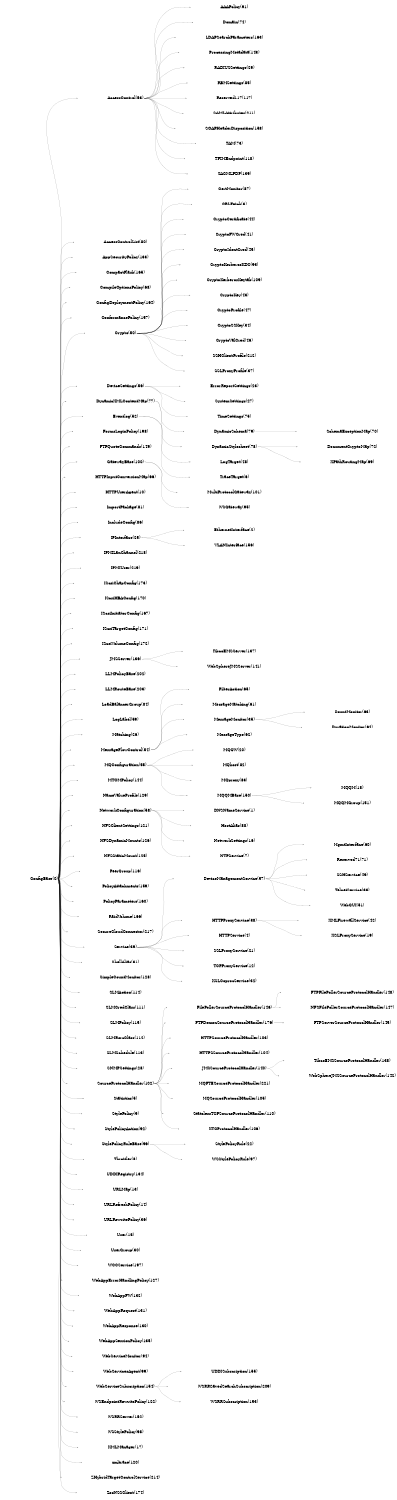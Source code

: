 
		digraph G {
		size="7,10";
		rankdir=LR;
		node [shape=none,fontsize=50];
		concentrate=true;
		
			"
			ConfigBase(0)
			"
		
		->
		
			"
			AccessControl(53)
			"
		
		[tailport=e,headport=w];
		
			"
			AccessControl(53)
			"
		
		->
		
			"
			AAAPolicy(91)
			"
		
		[tailport=e,headport=w];
		
			"
			AccessControl(53)
			"
		
		->
		
			"
			Domain(74)
			"
		
		[tailport=e,headport=w];
		
			"
			AccessControl(53)
			"
		
		->
		
			"
			LDAPSearchParameters(163)
			"
		
		[tailport=e,headport=w];
		
			"
			AccessControl(53)
			"
		
		->
		
			"
			ProcessingMetadata(143)
			"
		
		[tailport=e,headport=w];
		
			"
			AccessControl(53)
			"
		
		->
		
			"
			RADIUSSettings(29)
			"
		
		[tailport=e,headport=w];
		
			"
			AccessControl(53)
			"
		
		->
		
			"
			RBMSettings(85)
			"
		
		[tailport=e,headport=w];
		
			"
			AccessControl(53)
			"
		
		->
		
			"
			Reserved117(117)
			"
		
		[tailport=e,headport=w];
		
			"
			AccessControl(53)
			"
		
		->
		
			"
			SAMLAttributes(211)
			"
		
		[tailport=e,headport=w];
		
			"
			AccessControl(53)
			"
		
		->
		
			"
			SOAPHeaderDisposition(158)
			"
		
		[tailport=e,headport=w];
		
			"
			AccessControl(53)
			"
		
		->
		
			"
			TAM(73)
			"
		
		[tailport=e,headport=w];
		
			"
			AccessControl(53)
			"
		
		->
		
			"
			TFIMEndpoint(118)
			"
		
		[tailport=e,headport=w];
		
			"
			AccessControl(53)
			"
		
		->
		
			"
			XACMLPDP(139)
			"
		
		[tailport=e,headport=w];
		
			"
			ConfigBase(0)
			"
		
		->
		
			"
			AccessControlList(80)
			"
		
		[tailport=e,headport=w];
		
			"
			ConfigBase(0)
			"
		
		->
		
			"
			AppSecurityPolicy(133)
			"
		
		[tailport=e,headport=w];
		
			"
			ConfigBase(0)
			"
		
		->
		
			"
			CompactFlash(165)
			"
		
		[tailport=e,headport=w];
		
			"
			ConfigBase(0)
			"
		
		->
		
			"
			CompileOptionsPolicy(68)
			"
		
		[tailport=e,headport=w];
		
			"
			ConfigBase(0)
			"
		
		->
		
			"
			ConfigDeploymentPolicy(164)
			"
		
		[tailport=e,headport=w];
		
			"
			ConfigBase(0)
			"
		
		->
		
			"
			ConformancePolicy(157)
			"
		
		[tailport=e,headport=w];
		
			"
			ConfigBase(0)
			"
		
		->
		
			"
			Crypto(50)
			"
		
		[tailport=e,headport=w];
		
			"
			Crypto(50)
			"
		
		->
		
			"
			CertMonitor(87)
			"
		
		[tailport=e,headport=w];
		
			"
			Crypto(50)
			"
		
		->
		
			"
			CRLFetch(3)
			"
		
		[tailport=e,headport=w];
		
			"
			Crypto(50)
			"
		
		->
		
			"
			CryptoCertificate(44)
			"
		
		[tailport=e,headport=w];
		
			"
			Crypto(50)
			"
		
		->
		
			"
			CryptoFWCred(41)
			"
		
		[tailport=e,headport=w];
		
			"
			Crypto(50)
			"
		
		->
		
			"
			CryptoIdentCred(45)
			"
		
		[tailport=e,headport=w];
		
			"
			Crypto(50)
			"
		
		->
		
			"
			CryptoKerberosKDC(93)
			"
		
		[tailport=e,headport=w];
		
			"
			Crypto(50)
			"
		
		->
		
			"
			CryptoKerberosKeytab(109)
			"
		
		[tailport=e,headport=w];
		
			"
			Crypto(50)
			"
		
		->
		
			"
			CryptoKey(43)
			"
		
		[tailport=e,headport=w];
		
			"
			Crypto(50)
			"
		
		->
		
			"
			CryptoProfile(47)
			"
		
		[tailport=e,headport=w];
		
			"
			Crypto(50)
			"
		
		->
		
			"
			CryptoSSKey(34)
			"
		
		[tailport=e,headport=w];
		
			"
			Crypto(50)
			"
		
		->
		
			"
			CryptoValCred(46)
			"
		
		[tailport=e,headport=w];
		
			"
			Crypto(50)
			"
		
		->
		
			"
			SSHClientProfile(212)
			"
		
		[tailport=e,headport=w];
		
			"
			Crypto(50)
			"
		
		->
		
			"
			SSLProxyProfile(37)
			"
		
		[tailport=e,headport=w];
		
			"
			ConfigBase(0)
			"
		
		->
		
			"
			DeviceSettings(56)
			"
		
		[tailport=e,headport=w];
		
			"
			DeviceSettings(56)
			"
		
		->
		
			"
			ErrorReportSettings(23)
			"
		
		[tailport=e,headport=w];
		
			"
			DeviceSettings(56)
			"
		
		->
		
			"
			SystemSettings(27)
			"
		
		[tailport=e,headport=w];
		
			"
			DeviceSettings(56)
			"
		
		->
		
			"
			TimeSettings(75)
			"
		
		[tailport=e,headport=w];
		
			"
			ConfigBase(0)
			"
		
		->
		
			"
			DynamicXMLContentMap(77)
			"
		
		[tailport=e,headport=w];
		
			"
			DynamicXMLContentMap(77)
			"
		
		->
		
			"
			DynamicSchema(79)
			"
		
		[tailport=e,headport=w];
		
			"
			DynamicSchema(79)
			"
		
		->
		
			"
			SchemaExceptionMap(70)
			"
		
		[tailport=e,headport=w];
		
			"
			DynamicXMLContentMap(77)
			"
		
		->
		
			"
			DynamicStylesheet(78)
			"
		
		[tailport=e,headport=w];
		
			"
			DynamicStylesheet(78)
			"
		
		->
		
			"
			DocumentCryptoMap(72)
			"
		
		[tailport=e,headport=w];
		
			"
			DynamicStylesheet(78)
			"
		
		->
		
			"
			XPathRoutingMap(69)
			"
		
		[tailport=e,headport=w];
		
			"
			ConfigBase(0)
			"
		
		->
		
			"
			Eventlog(52)
			"
		
		[tailport=e,headport=w];
		
			"
			Eventlog(52)
			"
		
		->
		
			"
			LogTarget(48)
			"
		
		[tailport=e,headport=w];
		
			"
			Eventlog(52)
			"
		
		->
		
			"
			TraceTarget(6)
			"
		
		[tailport=e,headport=w];
		
			"
			ConfigBase(0)
			"
		
		->
		
			"
			FormsLoginPolicy(198)
			"
		
		[tailport=e,headport=w];
		
			"
			ConfigBase(0)
			"
		
		->
		
			"
			FTPQuoteCommands(149)
			"
		
		[tailport=e,headport=w];
		
			"
			ConfigBase(0)
			"
		
		->
		
			"
			GatewayBase(100)
			"
		
		[tailport=e,headport=w];
		
			"
			GatewayBase(100)
			"
		
		->
		
			"
			MultiProtocolGateway(101)
			"
		
		[tailport=e,headport=w];
		
			"
			GatewayBase(100)
			"
		
		->
		
			"
			WSGateway(95)
			"
		
		[tailport=e,headport=w];
		
			"
			ConfigBase(0)
			"
		
		->
		
			"
			HTTPInputConversionMap(66)
			"
		
		[tailport=e,headport=w];
		
			"
			ConfigBase(0)
			"
		
		->
		
			"
			HTTPUserAgent(10)
			"
		
		[tailport=e,headport=w];
		
			"
			ConfigBase(0)
			"
		
		->
		
			"
			ImportPackage(81)
			"
		
		[tailport=e,headport=w];
		
			"
			ConfigBase(0)
			"
		
		->
		
			"
			IncludeConfig(86)
			"
		
		[tailport=e,headport=w];
		
			"
			ConfigBase(0)
			"
		
		->
		
			"
			IPInterface(25)
			"
		
		[tailport=e,headport=w];
		
			"
			IPInterface(25)
			"
		
		->
		
			"
			EthernetInterface(2)
			"
		
		[tailport=e,headport=w];
		
			"
			IPInterface(25)
			"
		
		->
		
			"
			VLANInterface(156)
			"
		
		[tailport=e,headport=w];
		
			"
			ConfigBase(0)
			"
		
		->
		
			"
			IPMILanChannel(218)
			"
		
		[tailport=e,headport=w];
		
			"
			ConfigBase(0)
			"
		
		->
		
			"
			IPMIUser(219)
			"
		
		[tailport=e,headport=w];
		
			"
			ConfigBase(0)
			"
		
		->
		
			"
			IScsiChapConfig(173)
			"
		
		[tailport=e,headport=w];
		
			"
			ConfigBase(0)
			"
		
		->
		
			"
			IScsiHBAConfig(170)
			"
		
		[tailport=e,headport=w];
		
			"
			ConfigBase(0)
			"
		
		->
		
			"
			IScsiInitiatorConfig(167)
			"
		
		[tailport=e,headport=w];
		
			"
			ConfigBase(0)
			"
		
		->
		
			"
			IScsiTargetConfig(171)
			"
		
		[tailport=e,headport=w];
		
			"
			ConfigBase(0)
			"
		
		->
		
			"
			IScsiVolumeConfig(172)
			"
		
		[tailport=e,headport=w];
		
			"
			ConfigBase(0)
			"
		
		->
		
			"
			JMSServer(136)
			"
		
		[tailport=e,headport=w];
		
			"
			JMSServer(136)
			"
		
		->
		
			"
			TibcoEMSServer(137)
			"
		
		[tailport=e,headport=w];
		
			"
			JMSServer(136)
			"
		
		->
		
			"
			WebSphereJMSServer(141)
			"
		
		[tailport=e,headport=w];
		
			"
			ConfigBase(0)
			"
		
		->
		
			"
			LLMPolicyBase(202)
			"
		
		[tailport=e,headport=w];
		
			"
			ConfigBase(0)
			"
		
		->
		
			"
			LLMRouteBase(203)
			"
		
		[tailport=e,headport=w];
		
			"
			ConfigBase(0)
			"
		
		->
		
			"
			LoadBalancerGroup(84)
			"
		
		[tailport=e,headport=w];
		
			"
			ConfigBase(0)
			"
		
		->
		
			"
			LogLabel(59)
			"
		
		[tailport=e,headport=w];
		
			"
			ConfigBase(0)
			"
		
		->
		
			"
			Matching(26)
			"
		
		[tailport=e,headport=w];
		
			"
			ConfigBase(0)
			"
		
		->
		
			"
			MessageFlowControl(54)
			"
		
		[tailport=e,headport=w];
		
			"
			MessageFlowControl(54)
			"
		
		->
		
			"
			FilterAction(65)
			"
		
		[tailport=e,headport=w];
		
			"
			MessageFlowControl(54)
			"
		
		->
		
			"
			MessageMatching(61)
			"
		
		[tailport=e,headport=w];
		
			"
			MessageFlowControl(54)
			"
		
		->
		
			"
			MessageMonitor(35)
			"
		
		[tailport=e,headport=w];
		
			"
			MessageMonitor(35)
			"
		
		->
		
			"
			CountMonitor(63)
			"
		
		[tailport=e,headport=w];
		
			"
			MessageMonitor(35)
			"
		
		->
		
			"
			DurationMonitor(64)
			"
		
		[tailport=e,headport=w];
		
			"
			MessageFlowControl(54)
			"
		
		->
		
			"
			MessageType(62)
			"
		
		[tailport=e,headport=w];
		
			"
			ConfigBase(0)
			"
		
		->
		
			"
			MQConfiguration(55)
			"
		
		[tailport=e,headport=w];
		
			"
			MQConfiguration(55)
			"
		
		->
		
			"
			MQGW(20)
			"
		
		[tailport=e,headport=w];
		
			"
			MQConfiguration(55)
			"
		
		->
		
			"
			MQhost(82)
			"
		
		[tailport=e,headport=w];
		
			"
			MQConfiguration(55)
			"
		
		->
		
			"
			MQproxy(83)
			"
		
		[tailport=e,headport=w];
		
			"
			MQConfiguration(55)
			"
		
		->
		
			"
			MQQMBase(150)
			"
		
		[tailport=e,headport=w];
		
			"
			MQQMBase(150)
			"
		
		->
		
			"
			MQQM(18)
			"
		
		[tailport=e,headport=w];
		
			"
			MQQMBase(150)
			"
		
		->
		
			"
			MQQMGroup(151)
			"
		
		[tailport=e,headport=w];
		
			"
			ConfigBase(0)
			"
		
		->
		
			"
			MTOMPolicy(144)
			"
		
		[tailport=e,headport=w];
		
			"
			ConfigBase(0)
			"
		
		->
		
			"
			NameValueProfile(129)
			"
		
		[tailport=e,headport=w];
		
			"
			ConfigBase(0)
			"
		
		->
		
			"
			NetworkConfiguration(58)
			"
		
		[tailport=e,headport=w];
		
			"
			NetworkConfiguration(58)
			"
		
		->
		
			"
			DNSNameService(1)
			"
		
		[tailport=e,headport=w];
		
			"
			NetworkConfiguration(58)
			"
		
		->
		
			"
			HostAlias(88)
			"
		
		[tailport=e,headport=w];
		
			"
			NetworkConfiguration(58)
			"
		
		->
		
			"
			NetworkSettings(16)
			"
		
		[tailport=e,headport=w];
		
			"
			NetworkConfiguration(58)
			"
		
		->
		
			"
			NTPService(7)
			"
		
		[tailport=e,headport=w];
		
			"
			ConfigBase(0)
			"
		
		->
		
			"
			NFSClientSettings(121)
			"
		
		[tailport=e,headport=w];
		
			"
			ConfigBase(0)
			"
		
		->
		
			"
			NFSDynamicMounts(126)
			"
		
		[tailport=e,headport=w];
		
			"
			ConfigBase(0)
			"
		
		->
		
			"
			NFSStaticMount(125)
			"
		
		[tailport=e,headport=w];
		
			"
			ConfigBase(0)
			"
		
		->
		
			"
			PeerGroup(116)
			"
		
		[tailport=e,headport=w];
		
			"
			ConfigBase(0)
			"
		
		->
		
			"
			PolicyAttachments(159)
			"
		
		[tailport=e,headport=w];
		
			"
			ConfigBase(0)
			"
		
		->
		
			"
			PolicyParameters(160)
			"
		
		[tailport=e,headport=w];
		
			"
			ConfigBase(0)
			"
		
		->
		
			"
			RaidVolume(166)
			"
		
		[tailport=e,headport=w];
		
			"
			ConfigBase(0)
			"
		
		->
		
			"
			SecureCloudConnector(217)
			"
		
		[tailport=e,headport=w];
		
			"
			ConfigBase(0)
			"
		
		->
		
			"
			Service(39)
			"
		
		[tailport=e,headport=w];
		
			"
			Service(39)
			"
		
		->
		
			"
			DeviceManagementService(57)
			"
		
		[tailport=e,headport=w];
		
			"
			DeviceManagementService(57)
			"
		
		->
		
			"
			MgmtInterface(60)
			"
		
		[tailport=e,headport=w];
		
			"
			DeviceManagementService(57)
			"
		
		->
		
			"
			Reserved71(71)
			"
		
		[tailport=e,headport=w];
		
			"
			DeviceManagementService(57)
			"
		
		->
		
			"
			SSHService(49)
			"
		
		[tailport=e,headport=w];
		
			"
			DeviceManagementService(57)
			"
		
		->
		
			"
			TelnetService(33)
			"
		
		[tailport=e,headport=w];
		
			"
			DeviceManagementService(57)
			"
		
		->
		
			"
			WebGUI(51)
			"
		
		[tailport=e,headport=w];
		
			"
			Service(39)
			"
		
		->
		
			"
			HTTPProxyService(38)
			"
		
		[tailport=e,headport=w];
		
			"
			HTTPProxyService(38)
			"
		
		->
		
			"
			XMLFirewallService(42)
			"
		
		[tailport=e,headport=w];
		
			"
			HTTPProxyService(38)
			"
		
		->
		
			"
			XSLProxyService(19)
			"
		
		[tailport=e,headport=w];
		
			"
			Service(39)
			"
		
		->
		
			"
			HTTPService(4)
			"
		
		[tailport=e,headport=w];
		
			"
			Service(39)
			"
		
		->
		
			"
			SSLProxyService(21)
			"
		
		[tailport=e,headport=w];
		
			"
			Service(39)
			"
		
		->
		
			"
			TCPProxyService(12)
			"
		
		[tailport=e,headport=w];
		
			"
			Service(39)
			"
		
		->
		
			"
			XSLCoprocService(32)
			"
		
		[tailport=e,headport=w];
		
			"
			ConfigBase(0)
			"
		
		->
		
			"
			ShellAlias(31)
			"
		
		[tailport=e,headport=w];
		
			"
			ConfigBase(0)
			"
		
		->
		
			"
			SimpleCountMonitor(128)
			"
		
		[tailport=e,headport=w];
		
			"
			ConfigBase(0)
			"
		
		->
		
			"
			SLMAction(114)
			"
		
		[tailport=e,headport=w];
		
			"
			ConfigBase(0)
			"
		
		->
		
			"
			SLMCredClass(111)
			"
		
		[tailport=e,headport=w];
		
			"
			ConfigBase(0)
			"
		
		->
		
			"
			SLMPolicy(115)
			"
		
		[tailport=e,headport=w];
		
			"
			ConfigBase(0)
			"
		
		->
		
			"
			SLMRsrcClass(112)
			"
		
		[tailport=e,headport=w];
		
			"
			ConfigBase(0)
			"
		
		->
		
			"
			SLMSchedule(113)
			"
		
		[tailport=e,headport=w];
		
			"
			ConfigBase(0)
			"
		
		->
		
			"
			SNMPSettings(28)
			"
		
		[tailport=e,headport=w];
		
			"
			ConfigBase(0)
			"
		
		->
		
			"
			SourceProtocolHandler(102)
			"
		
		[tailport=e,headport=w];
		
			"
			SourceProtocolHandler(102)
			"
		
		->
		
			"
			FilePollerSourceProtocolHandler(146)
			"
		
		[tailport=e,headport=w];
		
			"
			FilePollerSourceProtocolHandler(146)
			"
		
		->
		
			"
			FTPFilePollerSourceProtocolHandler(148)
			"
		
		[tailport=e,headport=w];
		
			"
			FilePollerSourceProtocolHandler(146)
			"
		
		->
		
			"
			NFSFilePollerSourceProtocolHandler(147)
			"
		
		[tailport=e,headport=w];
		
			"
			SourceProtocolHandler(102)
			"
		
		->
		
			"
			FTPDemonSourceProtocolHandler(176)
			"
		
		[tailport=e,headport=w];
		
			"
			FTPDemonSourceProtocolHandler(176)
			"
		
		->
		
			"
			FTPServerSourceProtocolHandler(145)
			"
		
		[tailport=e,headport=w];
		
			"
			SourceProtocolHandler(102)
			"
		
		->
		
			"
			HTTPSourceProtocolHandler(103)
			"
		
		[tailport=e,headport=w];
		
			"
			SourceProtocolHandler(102)
			"
		
		->
		
			"
			HTTPSSourceProtocolHandler(104)
			"
		
		[tailport=e,headport=w];
		
			"
			SourceProtocolHandler(102)
			"
		
		->
		
			"
			JMSSourceProtocolHandler(140)
			"
		
		[tailport=e,headport=w];
		
			"
			JMSSourceProtocolHandler(140)
			"
		
		->
		
			"
			TibcoEMSSourceProtocolHandler(138)
			"
		
		[tailport=e,headport=w];
		
			"
			JMSSourceProtocolHandler(140)
			"
		
		->
		
			"
			WebSphereJMSSourceProtocolHandler(142)
			"
		
		[tailport=e,headport=w];
		
			"
			SourceProtocolHandler(102)
			"
		
		->
		
			"
			MQFTESourceProtocolHandler(221)
			"
		
		[tailport=e,headport=w];
		
			"
			SourceProtocolHandler(102)
			"
		
		->
		
			"
			MQSourceProtocolHandler(105)
			"
		
		[tailport=e,headport=w];
		
			"
			SourceProtocolHandler(102)
			"
		
		->
		
			"
			StatelessTCPSourceProtocolHandler(110)
			"
		
		[tailport=e,headport=w];
		
			"
			SourceProtocolHandler(102)
			"
		
		->
		
			"
			XTCProtocolHandler(106)
			"
		
		[tailport=e,headport=w];
		
			"
			ConfigBase(0)
			"
		
		->
		
			"
			Statistics(5)
			"
		
		[tailport=e,headport=w];
		
			"
			ConfigBase(0)
			"
		
		->
		
			"
			StylePolicy(9)
			"
		
		[tailport=e,headport=w];
		
			"
			ConfigBase(0)
			"
		
		->
		
			"
			StylePolicyAction(92)
			"
		
		[tailport=e,headport=w];
		
			"
			ConfigBase(0)
			"
		
		->
		
			"
			StylePolicyRuleBase(96)
			"
		
		[tailport=e,headport=w];
		
			"
			StylePolicyRuleBase(96)
			"
		
		->
		
			"
			StylePolicyRule(22)
			"
		
		[tailport=e,headport=w];
		
			"
			StylePolicyRuleBase(96)
			"
		
		->
		
			"
			WSStylePolicyRule(97)
			"
		
		[tailport=e,headport=w];
		
			"
			ConfigBase(0)
			"
		
		->
		
			"
			Throttler(8)
			"
		
		[tailport=e,headport=w];
		
			"
			ConfigBase(0)
			"
		
		->
		
			"
			UDDIRegistry(134)
			"
		
		[tailport=e,headport=w];
		
			"
			ConfigBase(0)
			"
		
		->
		
			"
			URLMap(13)
			"
		
		[tailport=e,headport=w];
		
			"
			ConfigBase(0)
			"
		
		->
		
			"
			URLRefreshPolicy(14)
			"
		
		[tailport=e,headport=w];
		
			"
			ConfigBase(0)
			"
		
		->
		
			"
			URLRewritePolicy(36)
			"
		
		[tailport=e,headport=w];
		
			"
			ConfigBase(0)
			"
		
		->
		
			"
			User(15)
			"
		
		[tailport=e,headport=w];
		
			"
			ConfigBase(0)
			"
		
		->
		
			"
			UserGroup(30)
			"
		
		[tailport=e,headport=w];
		
			"
			ConfigBase(0)
			"
		
		->
		
			"
			WCCService(197)
			"
		
		[tailport=e,headport=w];
		
			"
			ConfigBase(0)
			"
		
		->
		
			"
			WebAppErrorHandlingPolicy(127)
			"
		
		[tailport=e,headport=w];
		
			"
			ConfigBase(0)
			"
		
		->
		
			"
			WebAppFW(132)
			"
		
		[tailport=e,headport=w];
		
			"
			ConfigBase(0)
			"
		
		->
		
			"
			WebAppRequest(131)
			"
		
		[tailport=e,headport=w];
		
			"
			ConfigBase(0)
			"
		
		->
		
			"
			WebAppResponse(130)
			"
		
		[tailport=e,headport=w];
		
			"
			ConfigBase(0)
			"
		
		->
		
			"
			WebAppSessionPolicy(135)
			"
		
		[tailport=e,headport=w];
		
			"
			ConfigBase(0)
			"
		
		->
		
			"
			WebServiceMonitor(94)
			"
		
		[tailport=e,headport=w];
		
			"
			ConfigBase(0)
			"
		
		->
		
			"
			WebServicesAgent(99)
			"
		
		[tailport=e,headport=w];
		
			"
			ConfigBase(0)
			"
		
		->
		
			"
			WebServiceSubscription(154)
			"
		
		[tailport=e,headport=w];
		
			"
			WebServiceSubscription(154)
			"
		
		->
		
			"
			UDDISubscription(155)
			"
		
		[tailport=e,headport=w];
		
			"
			WebServiceSubscription(154)
			"
		
		->
		
			"
			WSRRSavedSearchSubscription(209)
			"
		
		[tailport=e,headport=w];
		
			"
			WebServiceSubscription(154)
			"
		
		->
		
			"
			WSRRSubscription(153)
			"
		
		[tailport=e,headport=w];
		
			"
			ConfigBase(0)
			"
		
		->
		
			"
			WSEndpointRewritePolicy(122)
			"
		
		[tailport=e,headport=w];
		
			"
			ConfigBase(0)
			"
		
		->
		
			"
			WSRRServer(152)
			"
		
		[tailport=e,headport=w];
		
			"
			ConfigBase(0)
			"
		
		->
		
			"
			WSStylePolicy(98)
			"
		
		[tailport=e,headport=w];
		
			"
			ConfigBase(0)
			"
		
		->
		
			"
			XMLManager(17)
			"
		
		[tailport=e,headport=w];
		
			"
			ConfigBase(0)
			"
		
		->
		
			"
			xmltrace(120)
			"
		
		[tailport=e,headport=w];
		
			"
			ConfigBase(0)
			"
		
		->
		
			"
			ZHybridTargetControlService(214)
			"
		
		[tailport=e,headport=w];
		
			"
			ConfigBase(0)
			"
		
		->
		
			"
			ZosNSSClient(174)
			"
		
		[tailport=e,headport=w];
		
		}
	